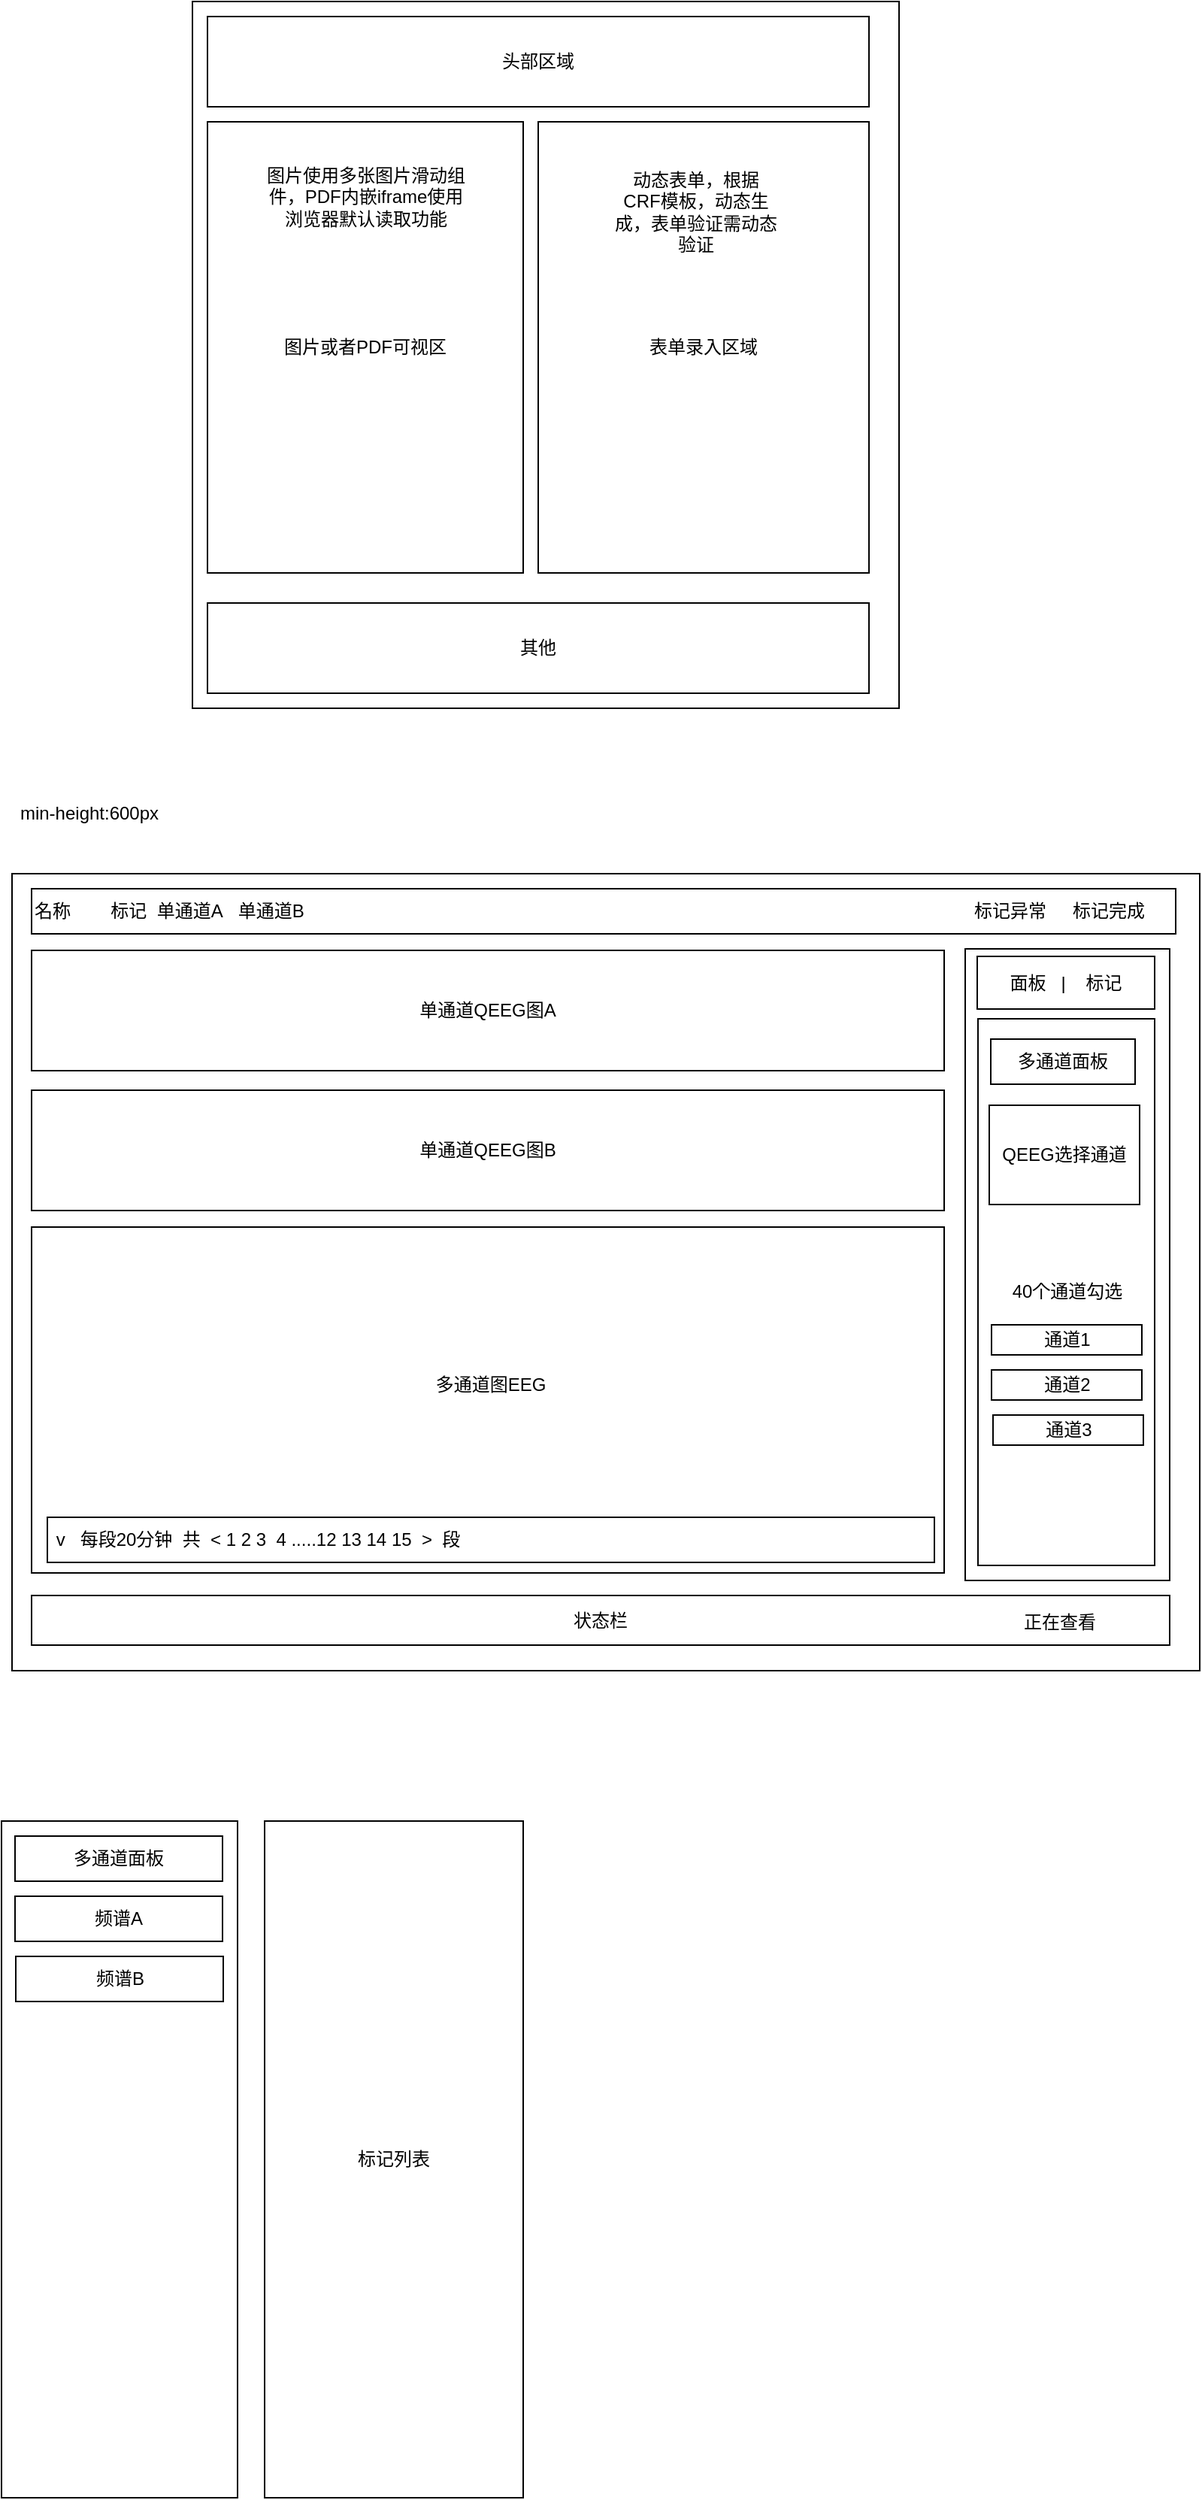 <mxfile version="16.2.2" type="github">
  <diagram id="HXQpI8AFAVGygzaY-uvE" name="Page-1">
    <mxGraphModel dx="1422" dy="762" grid="1" gridSize="10" guides="1" tooltips="1" connect="1" arrows="1" fold="1" page="1" pageScale="1" pageWidth="827" pageHeight="1169" math="0" shadow="0">
      <root>
        <mxCell id="0" />
        <mxCell id="1" parent="0" />
        <mxCell id="dEXukqFfbBN_6zC94aLe-1" value="" style="whiteSpace=wrap;html=1;aspect=fixed;" parent="1" vertex="1">
          <mxGeometry x="140" y="10" width="470" height="470" as="geometry" />
        </mxCell>
        <mxCell id="dEXukqFfbBN_6zC94aLe-2" value="图片或者PDF可视区" style="rounded=0;whiteSpace=wrap;html=1;" parent="1" vertex="1">
          <mxGeometry x="150" y="90" width="210" height="300" as="geometry" />
        </mxCell>
        <mxCell id="dEXukqFfbBN_6zC94aLe-3" value="表单录入区域" style="rounded=0;whiteSpace=wrap;html=1;" parent="1" vertex="1">
          <mxGeometry x="370" y="90" width="220" height="300" as="geometry" />
        </mxCell>
        <mxCell id="dEXukqFfbBN_6zC94aLe-4" value="头部区域" style="rounded=0;whiteSpace=wrap;html=1;" parent="1" vertex="1">
          <mxGeometry x="150" y="20" width="440" height="60" as="geometry" />
        </mxCell>
        <mxCell id="dEXukqFfbBN_6zC94aLe-5" value="其他" style="rounded=0;whiteSpace=wrap;html=1;" parent="1" vertex="1">
          <mxGeometry x="150" y="410" width="440" height="60" as="geometry" />
        </mxCell>
        <mxCell id="dEXukqFfbBN_6zC94aLe-6" value="图片使用多张图片滑动组件，PDF内嵌iframe使用浏览器默认读取功能" style="text;html=1;strokeColor=none;fillColor=none;align=center;verticalAlign=middle;whiteSpace=wrap;rounded=0;" parent="1" vertex="1">
          <mxGeometry x="184.5" y="110" width="141" height="60" as="geometry" />
        </mxCell>
        <mxCell id="dEXukqFfbBN_6zC94aLe-7" value="动态表单，根据CRF模板，动态生成，表单验证需动态验证" style="text;html=1;strokeColor=none;fillColor=none;align=center;verticalAlign=middle;whiteSpace=wrap;rounded=0;" parent="1" vertex="1">
          <mxGeometry x="420" y="120" width="110" height="60" as="geometry" />
        </mxCell>
        <mxCell id="dEXukqFfbBN_6zC94aLe-10" value="" style="rounded=0;whiteSpace=wrap;html=1;" parent="1" vertex="1">
          <mxGeometry x="20" y="590" width="790" height="530" as="geometry" />
        </mxCell>
        <mxCell id="dEXukqFfbBN_6zC94aLe-11" value="" style="rounded=0;whiteSpace=wrap;html=1;" parent="1" vertex="1">
          <mxGeometry x="33" y="825" width="607" height="230" as="geometry" />
        </mxCell>
        <mxCell id="dEXukqFfbBN_6zC94aLe-12" value="多通道图EEG" style="text;html=1;strokeColor=none;fillColor=none;align=center;verticalAlign=middle;whiteSpace=wrap;rounded=0;" parent="1" vertex="1">
          <mxGeometry x="250" y="920" width="177" height="20" as="geometry" />
        </mxCell>
        <mxCell id="dEXukqFfbBN_6zC94aLe-15" value="单通道QEEG图A" style="rounded=0;whiteSpace=wrap;html=1;" parent="1" vertex="1">
          <mxGeometry x="33" y="641" width="607" height="80" as="geometry" />
        </mxCell>
        <mxCell id="dEXukqFfbBN_6zC94aLe-21" value="名称&amp;nbsp; &amp;nbsp; &amp;nbsp; &amp;nbsp; 标记&amp;nbsp; 单通道A&amp;nbsp; &amp;nbsp;单通道B&amp;nbsp;&amp;nbsp;" style="rounded=0;whiteSpace=wrap;html=1;align=left;" parent="1" vertex="1">
          <mxGeometry x="33" y="600" width="761" height="30" as="geometry" />
        </mxCell>
        <mxCell id="VoeNjybom4H6XY1b6rgb-1" value="状态栏" style="rounded=0;whiteSpace=wrap;html=1;" parent="1" vertex="1">
          <mxGeometry x="33" y="1070" width="757" height="33" as="geometry" />
        </mxCell>
        <mxCell id="VoeNjybom4H6XY1b6rgb-2" value="" style="rounded=0;whiteSpace=wrap;html=1;" parent="1" vertex="1">
          <mxGeometry x="654" y="640" width="136" height="420" as="geometry" />
        </mxCell>
        <mxCell id="VoeNjybom4H6XY1b6rgb-3" value="min-height:600px" style="text;html=1;strokeColor=none;fillColor=none;align=center;verticalAlign=middle;whiteSpace=wrap;rounded=0;" parent="1" vertex="1">
          <mxGeometry x="13" y="530" width="117" height="40" as="geometry" />
        </mxCell>
        <mxCell id="VoeNjybom4H6XY1b6rgb-5" value="面板&amp;nbsp; &amp;nbsp;|&amp;nbsp; &amp;nbsp; 标记" style="rounded=0;whiteSpace=wrap;html=1;" parent="1" vertex="1">
          <mxGeometry x="662" y="645" width="118" height="35" as="geometry" />
        </mxCell>
        <mxCell id="VoeNjybom4H6XY1b6rgb-6" value="40个通道勾选" style="rounded=0;whiteSpace=wrap;html=1;" parent="1" vertex="1">
          <mxGeometry x="662.5" y="686.5" width="117.5" height="363.5" as="geometry" />
        </mxCell>
        <mxCell id="VoeNjybom4H6XY1b6rgb-8" value="" style="rounded=0;whiteSpace=wrap;html=1;" parent="1" vertex="1">
          <mxGeometry x="13" y="1220" width="157" height="450" as="geometry" />
        </mxCell>
        <mxCell id="VoeNjybom4H6XY1b6rgb-9" value="多通道面板" style="rounded=0;whiteSpace=wrap;html=1;" parent="1" vertex="1">
          <mxGeometry x="22" y="1230" width="138" height="30" as="geometry" />
        </mxCell>
        <mxCell id="VoeNjybom4H6XY1b6rgb-10" value="频谱A" style="rounded=0;whiteSpace=wrap;html=1;" parent="1" vertex="1">
          <mxGeometry x="22" y="1270" width="138" height="30" as="geometry" />
        </mxCell>
        <mxCell id="VoeNjybom4H6XY1b6rgb-11" value="频谱B" style="rounded=0;whiteSpace=wrap;html=1;" parent="1" vertex="1">
          <mxGeometry x="22.5" y="1310" width="138" height="30" as="geometry" />
        </mxCell>
        <mxCell id="VoeNjybom4H6XY1b6rgb-12" value="标记列表" style="rounded=0;whiteSpace=wrap;html=1;" parent="1" vertex="1">
          <mxGeometry x="188" y="1220" width="172" height="450" as="geometry" />
        </mxCell>
        <mxCell id="VoeNjybom4H6XY1b6rgb-13" value="单通道QEEG图B" style="rounded=0;whiteSpace=wrap;html=1;" parent="1" vertex="1">
          <mxGeometry x="33" y="734" width="607" height="80" as="geometry" />
        </mxCell>
        <mxCell id="VoeNjybom4H6XY1b6rgb-14" value="通道1" style="rounded=0;whiteSpace=wrap;html=1;" parent="1" vertex="1">
          <mxGeometry x="671.5" y="890" width="100" height="20" as="geometry" />
        </mxCell>
        <mxCell id="VoeNjybom4H6XY1b6rgb-15" value="通道2" style="rounded=0;whiteSpace=wrap;html=1;" parent="1" vertex="1">
          <mxGeometry x="671.5" y="920" width="100" height="20" as="geometry" />
        </mxCell>
        <mxCell id="VoeNjybom4H6XY1b6rgb-16" value="多通道面板" style="rounded=0;whiteSpace=wrap;html=1;" parent="1" vertex="1">
          <mxGeometry x="671" y="700" width="96" height="30" as="geometry" />
        </mxCell>
        <mxCell id="VoeNjybom4H6XY1b6rgb-17" value="通道3" style="rounded=0;whiteSpace=wrap;html=1;" parent="1" vertex="1">
          <mxGeometry x="672.5" y="950" width="100" height="20" as="geometry" />
        </mxCell>
        <mxCell id="XXj9VBkdvwOhZQNCGIxi-1" value="&amp;nbsp;v&amp;nbsp; &amp;nbsp;每段20分钟&amp;nbsp; 共&amp;nbsp; &amp;lt; 1 2 3&amp;nbsp; 4 .....12 13 14 15&amp;nbsp; &amp;gt;&amp;nbsp; 段" style="rounded=0;whiteSpace=wrap;html=1;align=left;" vertex="1" parent="1">
          <mxGeometry x="43.5" y="1018" width="590" height="30" as="geometry" />
        </mxCell>
        <mxCell id="XXj9VBkdvwOhZQNCGIxi-2" value="正在查看" style="text;html=1;strokeColor=none;fillColor=none;align=center;verticalAlign=middle;whiteSpace=wrap;rounded=0;" vertex="1" parent="1">
          <mxGeometry x="654" y="1078" width="126" height="20" as="geometry" />
        </mxCell>
        <mxCell id="XXj9VBkdvwOhZQNCGIxi-3" value="标记完成" style="text;html=1;strokeColor=none;fillColor=none;align=center;verticalAlign=middle;whiteSpace=wrap;rounded=0;" vertex="1" parent="1">
          <mxGeometry x="705" y="605" width="89" height="20" as="geometry" />
        </mxCell>
        <mxCell id="XXj9VBkdvwOhZQNCGIxi-5" value="标记异常" style="text;html=1;strokeColor=none;fillColor=none;align=center;verticalAlign=middle;whiteSpace=wrap;rounded=0;" vertex="1" parent="1">
          <mxGeometry x="654" y="605" width="60" height="20" as="geometry" />
        </mxCell>
        <mxCell id="XXj9VBkdvwOhZQNCGIxi-8" value="QEEG选择通道" style="rounded=0;whiteSpace=wrap;html=1;" vertex="1" parent="1">
          <mxGeometry x="670" y="744" width="100" height="66" as="geometry" />
        </mxCell>
      </root>
    </mxGraphModel>
  </diagram>
</mxfile>
